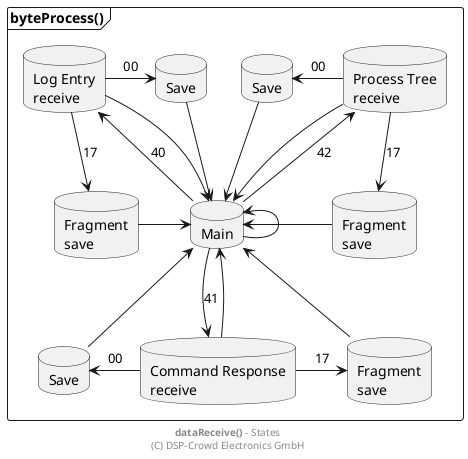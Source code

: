 
@startuml

' skinparam linetype ortho

frame "byteProcess()" as pRcv {

  database "Main" as sMain

  database "Log Entry\nreceive" as sLog
  database "Command Response\nreceive" as sCmd
  database "Process Tree\nreceive" as sProc

  database "Save" as sLogSave
  database "Fragment\nsave" as sLogFrag

  database "Save" as sCmdSave
  database "Fragment\nsave" as sCmdFrag

  database "Save" as sProcSave
  database "Fragment\nsave" as sProcFrag
}

sMain -u-> sMain

sMain -u-> sLog : 40
sMain <-u- sLog

sMain -d-> sCmd : 41
sMain <-d- sCmd

sMain -u-> sProc : 42
sMain <-u- sProc

sLog -r-> sLogSave : 00
sLog -d-> sLogFrag : 17

sCmd -l-> sCmdSave : 00
sCmd -r-> sCmdFrag : 17

sProc -l-> sProcSave : 00
sProc -d-> sProcFrag : 17

sLogSave -d-> sMain
sProcSave -d-> sMain

sLogFrag -r-> sMain
sProcFrag -l-> sMain

sMain <-d- sCmdSave
sMain <-d- sCmdFrag

footer **dataReceive()** - States\n(C) DSP-Crowd Electronics GmbH

@enduml

